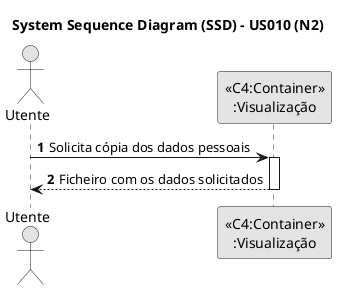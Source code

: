 @startuml
skinparam monochrome true
skinparam packageStyle rectangle
skinparam shadowing false

title System Sequence Diagram (SSD) - US010 (N2)

autonumber

actor "Utente"

"Utente" -> "<<C4:Container>>\n:Visualização": Solicita cópia dos dados pessoais
activate "<<C4:Container>>\n:Visualização"
"Utente" <-- "<<C4:Container>>\n:Visualização": Ficheiro com os dados solicitados
deactivate "<<C4:Container>>\n:Visualização"

@enduml